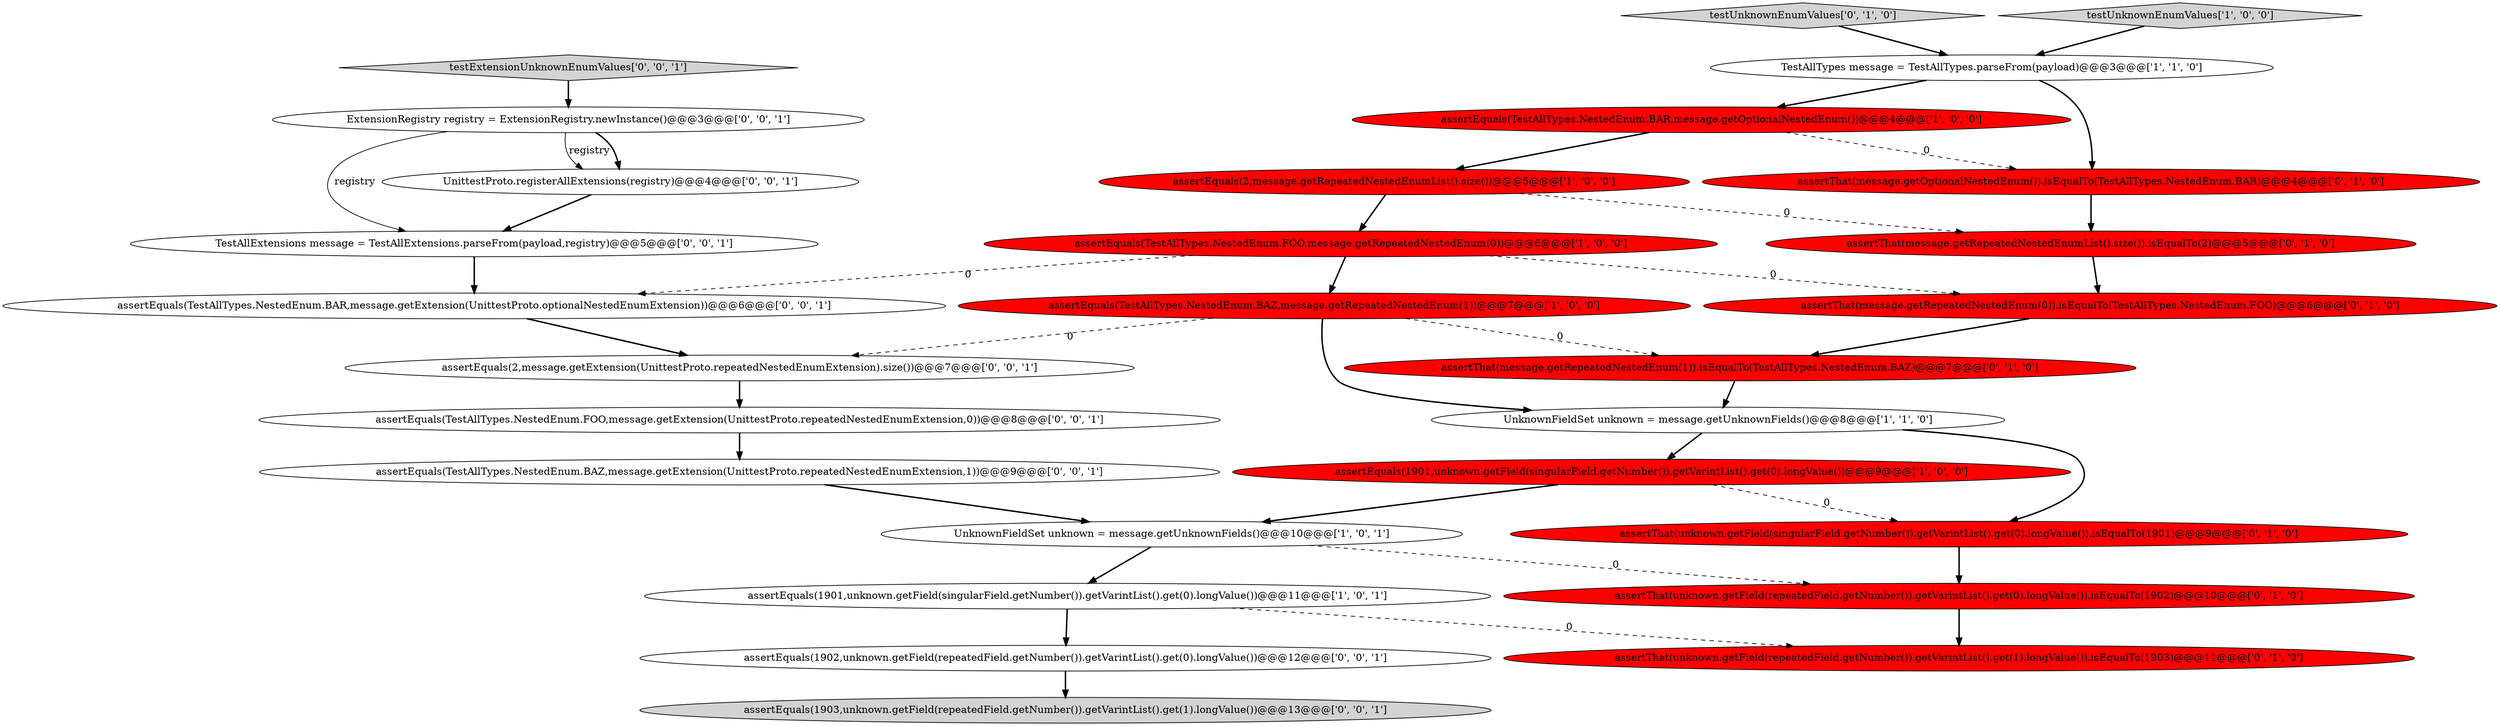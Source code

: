 digraph {
27 [style = filled, label = "testExtensionUnknownEnumValues['0', '0', '1']", fillcolor = lightgray, shape = diamond image = "AAA0AAABBB3BBB"];
15 [style = filled, label = "assertThat(unknown.getField(singularField.getNumber()).getVarintList().get(0).longValue()).isEqualTo(1901)@@@9@@@['0', '1', '0']", fillcolor = red, shape = ellipse image = "AAA1AAABBB2BBB"];
19 [style = filled, label = "assertEquals(1903,unknown.getField(repeatedField.getNumber()).getVarintList().get(1).longValue())@@@13@@@['0', '0', '1']", fillcolor = lightgray, shape = ellipse image = "AAA0AAABBB3BBB"];
14 [style = filled, label = "testUnknownEnumValues['0', '1', '0']", fillcolor = lightgray, shape = diamond image = "AAA0AAABBB2BBB"];
1 [style = filled, label = "assertEquals(1901,unknown.getField(singularField.getNumber()).getVarintList().get(0).longValue())@@@9@@@['1', '0', '0']", fillcolor = red, shape = ellipse image = "AAA1AAABBB1BBB"];
18 [style = filled, label = "ExtensionRegistry registry = ExtensionRegistry.newInstance()@@@3@@@['0', '0', '1']", fillcolor = white, shape = ellipse image = "AAA0AAABBB3BBB"];
26 [style = filled, label = "TestAllExtensions message = TestAllExtensions.parseFrom(payload,registry)@@@5@@@['0', '0', '1']", fillcolor = white, shape = ellipse image = "AAA0AAABBB3BBB"];
24 [style = filled, label = "assertEquals(1902,unknown.getField(repeatedField.getNumber()).getVarintList().get(0).longValue())@@@12@@@['0', '0', '1']", fillcolor = white, shape = ellipse image = "AAA0AAABBB3BBB"];
22 [style = filled, label = "assertEquals(TestAllTypes.NestedEnum.FOO,message.getExtension(UnittestProto.repeatedNestedEnumExtension,0))@@@8@@@['0', '0', '1']", fillcolor = white, shape = ellipse image = "AAA0AAABBB3BBB"];
3 [style = filled, label = "testUnknownEnumValues['1', '0', '0']", fillcolor = lightgray, shape = diamond image = "AAA0AAABBB1BBB"];
17 [style = filled, label = "assertThat(message.getRepeatedNestedEnum(1)).isEqualTo(TestAllTypes.NestedEnum.BAZ)@@@7@@@['0', '1', '0']", fillcolor = red, shape = ellipse image = "AAA1AAABBB2BBB"];
23 [style = filled, label = "assertEquals(TestAllTypes.NestedEnum.BAR,message.getExtension(UnittestProto.optionalNestedEnumExtension))@@@6@@@['0', '0', '1']", fillcolor = white, shape = ellipse image = "AAA0AAABBB3BBB"];
8 [style = filled, label = "assertEquals(TestAllTypes.NestedEnum.FOO,message.getRepeatedNestedEnum(0))@@@6@@@['1', '0', '0']", fillcolor = red, shape = ellipse image = "AAA1AAABBB1BBB"];
0 [style = filled, label = "assertEquals(1901,unknown.getField(singularField.getNumber()).getVarintList().get(0).longValue())@@@11@@@['1', '0', '1']", fillcolor = white, shape = ellipse image = "AAA0AAABBB1BBB"];
25 [style = filled, label = "UnittestProto.registerAllExtensions(registry)@@@4@@@['0', '0', '1']", fillcolor = white, shape = ellipse image = "AAA0AAABBB3BBB"];
16 [style = filled, label = "assertThat(message.getOptionalNestedEnum()).isEqualTo(TestAllTypes.NestedEnum.BAR)@@@4@@@['0', '1', '0']", fillcolor = red, shape = ellipse image = "AAA1AAABBB2BBB"];
11 [style = filled, label = "assertThat(unknown.getField(repeatedField.getNumber()).getVarintList().get(0).longValue()).isEqualTo(1902)@@@10@@@['0', '1', '0']", fillcolor = red, shape = ellipse image = "AAA1AAABBB2BBB"];
9 [style = filled, label = "assertEquals(TestAllTypes.NestedEnum.BAZ,message.getRepeatedNestedEnum(1))@@@7@@@['1', '0', '0']", fillcolor = red, shape = ellipse image = "AAA1AAABBB1BBB"];
12 [style = filled, label = "assertThat(unknown.getField(repeatedField.getNumber()).getVarintList().get(1).longValue()).isEqualTo(1903)@@@11@@@['0', '1', '0']", fillcolor = red, shape = ellipse image = "AAA1AAABBB2BBB"];
10 [style = filled, label = "assertThat(message.getRepeatedNestedEnumList().size()).isEqualTo(2)@@@5@@@['0', '1', '0']", fillcolor = red, shape = ellipse image = "AAA1AAABBB2BBB"];
21 [style = filled, label = "assertEquals(TestAllTypes.NestedEnum.BAZ,message.getExtension(UnittestProto.repeatedNestedEnumExtension,1))@@@9@@@['0', '0', '1']", fillcolor = white, shape = ellipse image = "AAA0AAABBB3BBB"];
5 [style = filled, label = "assertEquals(TestAllTypes.NestedEnum.BAR,message.getOptionalNestedEnum())@@@4@@@['1', '0', '0']", fillcolor = red, shape = ellipse image = "AAA1AAABBB1BBB"];
7 [style = filled, label = "assertEquals(2,message.getRepeatedNestedEnumList().size())@@@5@@@['1', '0', '0']", fillcolor = red, shape = ellipse image = "AAA1AAABBB1BBB"];
4 [style = filled, label = "UnknownFieldSet unknown = message.getUnknownFields()@@@8@@@['1', '1', '0']", fillcolor = white, shape = ellipse image = "AAA0AAABBB1BBB"];
13 [style = filled, label = "assertThat(message.getRepeatedNestedEnum(0)).isEqualTo(TestAllTypes.NestedEnum.FOO)@@@6@@@['0', '1', '0']", fillcolor = red, shape = ellipse image = "AAA1AAABBB2BBB"];
6 [style = filled, label = "TestAllTypes message = TestAllTypes.parseFrom(payload)@@@3@@@['1', '1', '0']", fillcolor = white, shape = ellipse image = "AAA0AAABBB1BBB"];
2 [style = filled, label = "UnknownFieldSet unknown = message.getUnknownFields()@@@10@@@['1', '0', '1']", fillcolor = white, shape = ellipse image = "AAA0AAABBB1BBB"];
20 [style = filled, label = "assertEquals(2,message.getExtension(UnittestProto.repeatedNestedEnumExtension).size())@@@7@@@['0', '0', '1']", fillcolor = white, shape = ellipse image = "AAA0AAABBB3BBB"];
9->20 [style = dashed, label="0"];
27->18 [style = bold, label=""];
23->20 [style = bold, label=""];
24->19 [style = bold, label=""];
16->10 [style = bold, label=""];
1->15 [style = dashed, label="0"];
9->4 [style = bold, label=""];
4->15 [style = bold, label=""];
22->21 [style = bold, label=""];
3->6 [style = bold, label=""];
11->12 [style = bold, label=""];
0->12 [style = dashed, label="0"];
7->8 [style = bold, label=""];
20->22 [style = bold, label=""];
21->2 [style = bold, label=""];
8->13 [style = dashed, label="0"];
5->16 [style = dashed, label="0"];
6->5 [style = bold, label=""];
13->17 [style = bold, label=""];
2->0 [style = bold, label=""];
18->25 [style = solid, label="registry"];
15->11 [style = bold, label=""];
10->13 [style = bold, label=""];
6->16 [style = bold, label=""];
18->26 [style = solid, label="registry"];
0->24 [style = bold, label=""];
26->23 [style = bold, label=""];
9->17 [style = dashed, label="0"];
25->26 [style = bold, label=""];
8->9 [style = bold, label=""];
18->25 [style = bold, label=""];
5->7 [style = bold, label=""];
7->10 [style = dashed, label="0"];
2->11 [style = dashed, label="0"];
4->1 [style = bold, label=""];
1->2 [style = bold, label=""];
14->6 [style = bold, label=""];
17->4 [style = bold, label=""];
8->23 [style = dashed, label="0"];
}
